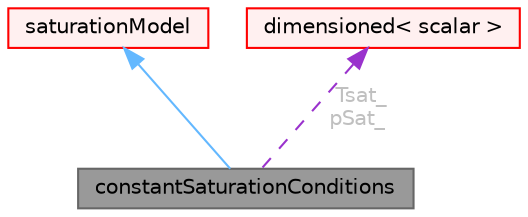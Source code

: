 digraph "constantSaturationConditions"
{
 // LATEX_PDF_SIZE
  bgcolor="transparent";
  edge [fontname=Helvetica,fontsize=10,labelfontname=Helvetica,labelfontsize=10];
  node [fontname=Helvetica,fontsize=10,shape=box,height=0.2,width=0.4];
  Node1 [id="Node000001",label="constantSaturationConditions",height=0.2,width=0.4,color="gray40", fillcolor="grey60", style="filled", fontcolor="black",tooltip="Constant saturation pressure and temperature."];
  Node2 -> Node1 [id="edge1_Node000001_Node000002",dir="back",color="steelblue1",style="solid",tooltip=" "];
  Node2 [id="Node000002",label="saturationModel",height=0.2,width=0.4,color="red", fillcolor="#FFF0F0", style="filled",URL="$classFoam_1_1saturationModel.html",tooltip=" "];
  Node16 -> Node1 [id="edge2_Node000001_Node000016",dir="back",color="darkorchid3",style="dashed",tooltip=" ",label=" Tsat_\npSat_",fontcolor="grey" ];
  Node16 [id="Node000016",label="dimensioned\< scalar \>",height=0.2,width=0.4,color="red", fillcolor="#FFF0F0", style="filled",URL="$classFoam_1_1dimensioned.html",tooltip=" "];
}
